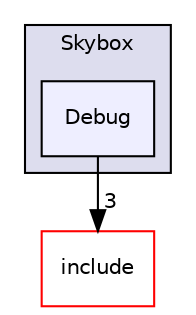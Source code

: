 digraph "Skybox/Debug" {
  compound=true
  node [ fontsize="10", fontname="Helvetica"];
  edge [ labelfontsize="10", labelfontname="Helvetica"];
  subgraph clusterdir_800db9d7a8bafde56f3c3401229d82ca {
    graph [ bgcolor="#ddddee", pencolor="black", label="Skybox" fontname="Helvetica", fontsize="10", URL="dir_800db9d7a8bafde56f3c3401229d82ca.html"]
  dir_949d2b1f40834d86426fdd4b6be73aa8 [shape=box, label="Debug", style="filled", fillcolor="#eeeeff", pencolor="black", URL="dir_949d2b1f40834d86426fdd4b6be73aa8.html"];
  }
  dir_d44c64559bbebec7f509842c48db8b23 [shape=box label="include" fillcolor="white" style="filled" color="red" URL="dir_d44c64559bbebec7f509842c48db8b23.html"];
  dir_949d2b1f40834d86426fdd4b6be73aa8->dir_d44c64559bbebec7f509842c48db8b23 [headlabel="3", labeldistance=1.5 headhref="dir_000010_000000.html"];
}
